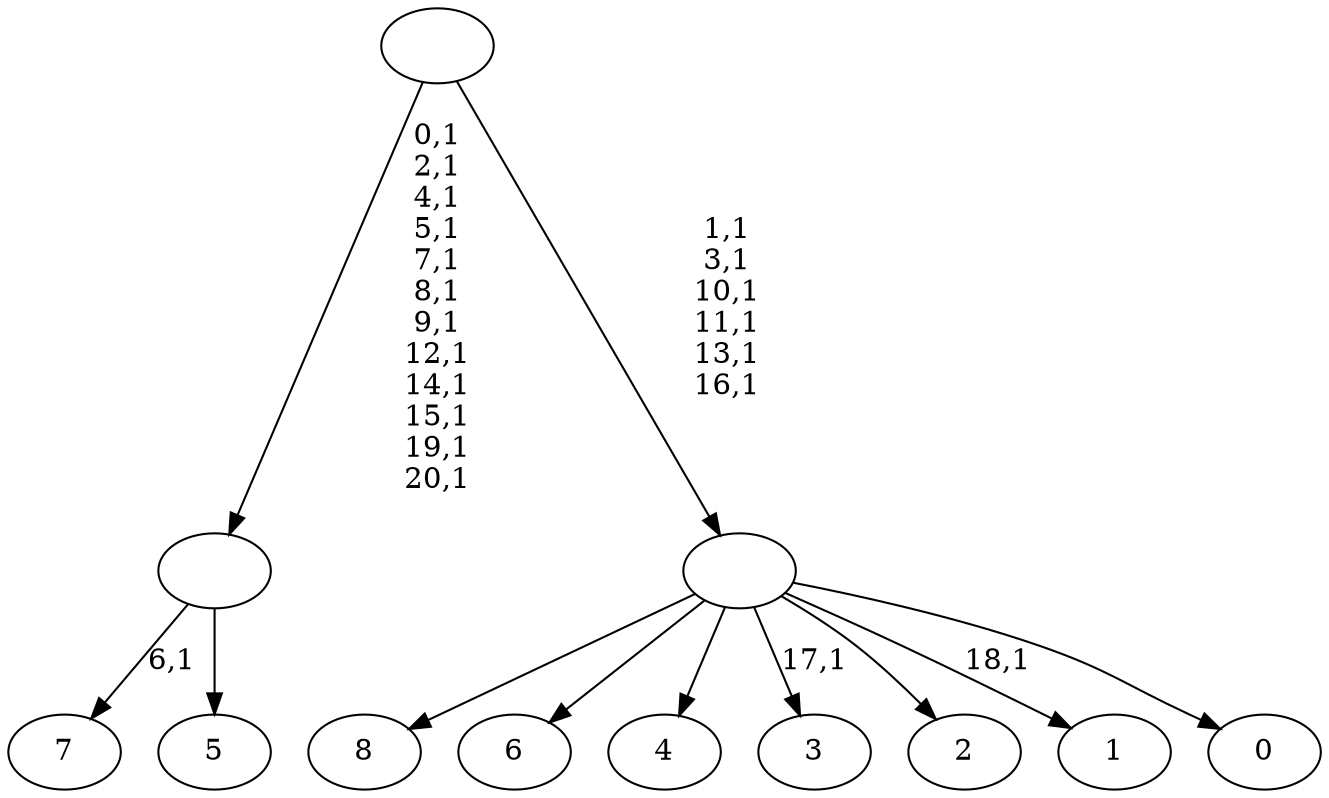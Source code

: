 digraph T {
	30 [label="8"]
	29 [label="7"]
	27 [label="6"]
	26 [label="5"]
	25 [label=""]
	13 [label="4"]
	12 [label="3"]
	10 [label="2"]
	9 [label="1"]
	7 [label="0"]
	6 [label=""]
	0 [label=""]
	25 -> 29 [label="6,1"]
	25 -> 26 [label=""]
	6 -> 9 [label="18,1"]
	6 -> 12 [label="17,1"]
	6 -> 30 [label=""]
	6 -> 27 [label=""]
	6 -> 13 [label=""]
	6 -> 10 [label=""]
	6 -> 7 [label=""]
	0 -> 6 [label="1,1\n3,1\n10,1\n11,1\n13,1\n16,1"]
	0 -> 25 [label="0,1\n2,1\n4,1\n5,1\n7,1\n8,1\n9,1\n12,1\n14,1\n15,1\n19,1\n20,1"]
}
